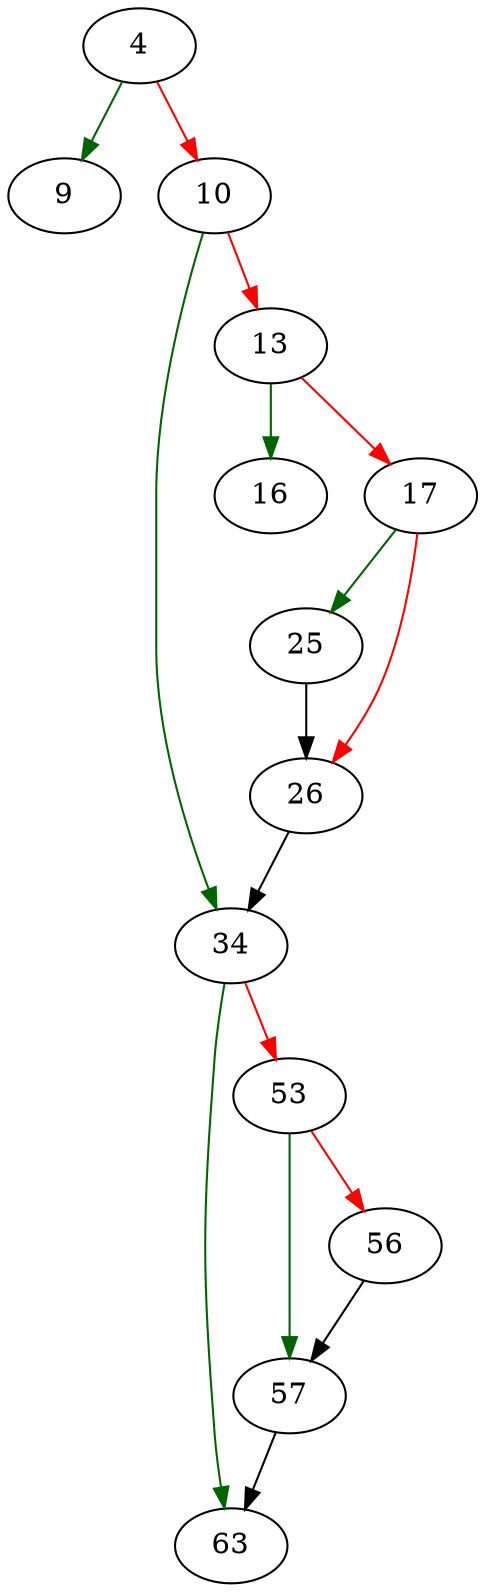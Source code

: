 strict digraph "quotearg_n_options" {
	// Node definitions.
	4 [entry=true];
	9;
	10;
	34;
	13;
	16;
	17;
	25;
	26;
	63;
	53;
	57;
	56;

	// Edge definitions.
	4 -> 9 [
		color=darkgreen
		cond=true
	];
	4 -> 10 [
		color=red
		cond=false
	];
	10 -> 34 [
		color=darkgreen
		cond=true
	];
	10 -> 13 [
		color=red
		cond=false
	];
	34 -> 63 [
		color=darkgreen
		cond=true
	];
	34 -> 53 [
		color=red
		cond=false
	];
	13 -> 16 [
		color=darkgreen
		cond=true
	];
	13 -> 17 [
		color=red
		cond=false
	];
	17 -> 25 [
		color=darkgreen
		cond=true
	];
	17 -> 26 [
		color=red
		cond=false
	];
	25 -> 26;
	26 -> 34;
	53 -> 57 [
		color=darkgreen
		cond=true
	];
	53 -> 56 [
		color=red
		cond=false
	];
	57 -> 63;
	56 -> 57;
}